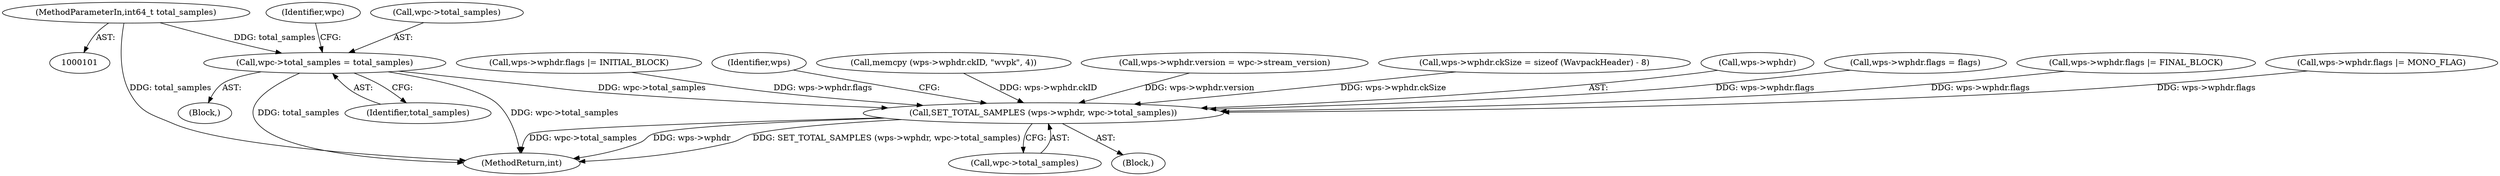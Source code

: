 digraph "0_WavPack_070ef6f138956d9ea9612e69586152339dbefe51@pointer" {
"1000269" [label="(Call,wpc->total_samples = total_samples)"];
"1000104" [label="(MethodParameterIn,int64_t total_samples)"];
"1000871" [label="(Call,SET_TOTAL_SAMPLES (wps->wphdr, wpc->total_samples))"];
"1000904" [label="(Call,wps->wphdr.flags |= INITIAL_BLOCK)"];
"1000989" [label="(MethodReturn,int)"];
"1000690" [label="(Block,)"];
"1000106" [label="(Block,)"];
"1000881" [label="(Identifier,wps)"];
"1000853" [label="(Call,memcpy (wps->wphdr.ckID, \"wvpk\", 4))"];
"1000878" [label="(Call,wps->wphdr.version = wpc->stream_version)"];
"1000861" [label="(Call,wps->wphdr.ckSize = sizeof (WavpackHeader) - 8)"];
"1000277" [label="(Identifier,wpc)"];
"1000872" [label="(Call,wps->wphdr)"];
"1000273" [label="(Identifier,total_samples)"];
"1000269" [label="(Call,wpc->total_samples = total_samples)"];
"1000887" [label="(Call,wps->wphdr.flags = flags)"];
"1000104" [label="(MethodParameterIn,int64_t total_samples)"];
"1000871" [label="(Call,SET_TOTAL_SAMPLES (wps->wphdr, wpc->total_samples))"];
"1000875" [label="(Call,wpc->total_samples)"];
"1000914" [label="(Call,wps->wphdr.flags |= FINAL_BLOCK)"];
"1000270" [label="(Call,wpc->total_samples)"];
"1000938" [label="(Call,wps->wphdr.flags |= MONO_FLAG)"];
"1000269" -> "1000106"  [label="AST: "];
"1000269" -> "1000273"  [label="CFG: "];
"1000270" -> "1000269"  [label="AST: "];
"1000273" -> "1000269"  [label="AST: "];
"1000277" -> "1000269"  [label="CFG: "];
"1000269" -> "1000989"  [label="DDG: total_samples"];
"1000269" -> "1000989"  [label="DDG: wpc->total_samples"];
"1000104" -> "1000269"  [label="DDG: total_samples"];
"1000269" -> "1000871"  [label="DDG: wpc->total_samples"];
"1000104" -> "1000101"  [label="AST: "];
"1000104" -> "1000989"  [label="DDG: total_samples"];
"1000871" -> "1000690"  [label="AST: "];
"1000871" -> "1000875"  [label="CFG: "];
"1000872" -> "1000871"  [label="AST: "];
"1000875" -> "1000871"  [label="AST: "];
"1000881" -> "1000871"  [label="CFG: "];
"1000871" -> "1000989"  [label="DDG: wps->wphdr"];
"1000871" -> "1000989"  [label="DDG: SET_TOTAL_SAMPLES (wps->wphdr, wpc->total_samples)"];
"1000871" -> "1000989"  [label="DDG: wpc->total_samples"];
"1000938" -> "1000871"  [label="DDG: wps->wphdr.flags"];
"1000904" -> "1000871"  [label="DDG: wps->wphdr.flags"];
"1000853" -> "1000871"  [label="DDG: wps->wphdr.ckID"];
"1000878" -> "1000871"  [label="DDG: wps->wphdr.version"];
"1000887" -> "1000871"  [label="DDG: wps->wphdr.flags"];
"1000914" -> "1000871"  [label="DDG: wps->wphdr.flags"];
"1000861" -> "1000871"  [label="DDG: wps->wphdr.ckSize"];
}
